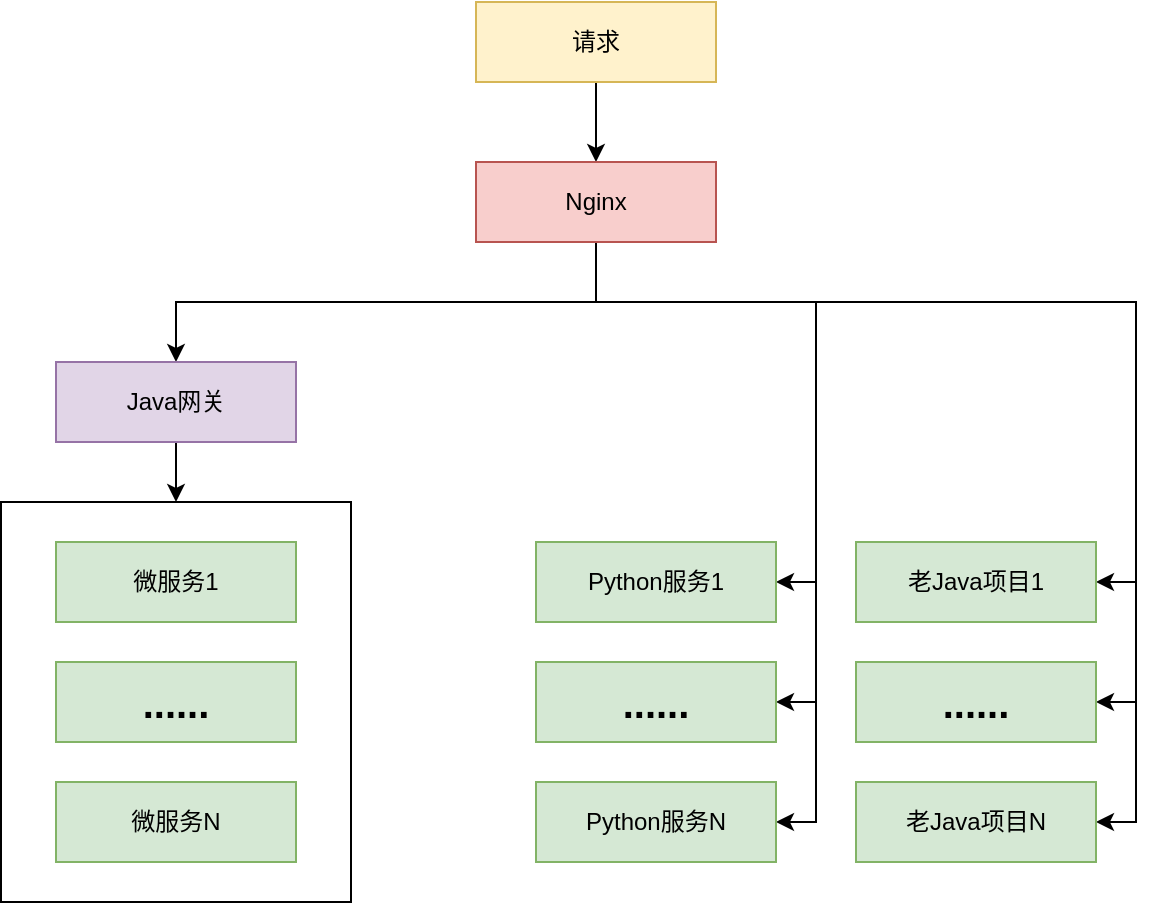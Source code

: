<mxfile version="21.6.8" type="github">
  <diagram name="第 1 页" id="Ox-66S4YQFCmOr5wddu6">
    <mxGraphModel dx="1434" dy="750" grid="1" gridSize="10" guides="1" tooltips="1" connect="1" arrows="1" fold="1" page="1" pageScale="1" pageWidth="827" pageHeight="1169" math="0" shadow="0">
      <root>
        <mxCell id="0" />
        <mxCell id="1" parent="0" />
        <mxCell id="JA2uaga9YC9C85M-7eiR-14" value="" style="rounded=0;whiteSpace=wrap;html=1;" vertex="1" parent="1">
          <mxGeometry x="132.5" y="400" width="175" height="200" as="geometry" />
        </mxCell>
        <mxCell id="JA2uaga9YC9C85M-7eiR-15" style="edgeStyle=orthogonalEdgeStyle;rounded=0;orthogonalLoop=1;jettySize=auto;html=1;exitX=0.5;exitY=1;exitDx=0;exitDy=0;" edge="1" parent="1" source="JA2uaga9YC9C85M-7eiR-2" target="JA2uaga9YC9C85M-7eiR-3">
          <mxGeometry relative="1" as="geometry" />
        </mxCell>
        <mxCell id="JA2uaga9YC9C85M-7eiR-2" value="请求" style="rounded=0;whiteSpace=wrap;html=1;fillColor=#fff2cc;strokeColor=#d6b656;" vertex="1" parent="1">
          <mxGeometry x="370" y="150" width="120" height="40" as="geometry" />
        </mxCell>
        <mxCell id="JA2uaga9YC9C85M-7eiR-16" style="edgeStyle=orthogonalEdgeStyle;rounded=0;orthogonalLoop=1;jettySize=auto;html=1;exitX=0.5;exitY=1;exitDx=0;exitDy=0;entryX=0.5;entryY=0;entryDx=0;entryDy=0;" edge="1" parent="1" source="JA2uaga9YC9C85M-7eiR-3" target="JA2uaga9YC9C85M-7eiR-4">
          <mxGeometry relative="1" as="geometry" />
        </mxCell>
        <mxCell id="JA2uaga9YC9C85M-7eiR-23" style="edgeStyle=orthogonalEdgeStyle;rounded=0;orthogonalLoop=1;jettySize=auto;html=1;exitX=0.5;exitY=1;exitDx=0;exitDy=0;entryX=1;entryY=0.5;entryDx=0;entryDy=0;" edge="1" parent="1" source="JA2uaga9YC9C85M-7eiR-3" target="JA2uaga9YC9C85M-7eiR-10">
          <mxGeometry relative="1" as="geometry">
            <Array as="points">
              <mxPoint x="430" y="300" />
              <mxPoint x="700" y="300" />
              <mxPoint x="700" y="440" />
            </Array>
          </mxGeometry>
        </mxCell>
        <mxCell id="JA2uaga9YC9C85M-7eiR-24" style="edgeStyle=orthogonalEdgeStyle;rounded=0;orthogonalLoop=1;jettySize=auto;html=1;exitX=0.5;exitY=1;exitDx=0;exitDy=0;entryX=1;entryY=0.5;entryDx=0;entryDy=0;" edge="1" parent="1" source="JA2uaga9YC9C85M-7eiR-3" target="JA2uaga9YC9C85M-7eiR-13">
          <mxGeometry relative="1" as="geometry">
            <Array as="points">
              <mxPoint x="430" y="300" />
              <mxPoint x="700" y="300" />
              <mxPoint x="700" y="500" />
            </Array>
          </mxGeometry>
        </mxCell>
        <mxCell id="JA2uaga9YC9C85M-7eiR-25" style="edgeStyle=orthogonalEdgeStyle;rounded=0;orthogonalLoop=1;jettySize=auto;html=1;exitX=0.5;exitY=1;exitDx=0;exitDy=0;entryX=1;entryY=0.5;entryDx=0;entryDy=0;" edge="1" parent="1" source="JA2uaga9YC9C85M-7eiR-3" target="JA2uaga9YC9C85M-7eiR-11">
          <mxGeometry relative="1" as="geometry">
            <Array as="points">
              <mxPoint x="430" y="300" />
              <mxPoint x="700" y="300" />
              <mxPoint x="700" y="560" />
            </Array>
          </mxGeometry>
        </mxCell>
        <mxCell id="JA2uaga9YC9C85M-7eiR-26" style="edgeStyle=orthogonalEdgeStyle;rounded=0;orthogonalLoop=1;jettySize=auto;html=1;exitX=0.5;exitY=1;exitDx=0;exitDy=0;entryX=1;entryY=0.5;entryDx=0;entryDy=0;" edge="1" parent="1" source="JA2uaga9YC9C85M-7eiR-3" target="JA2uaga9YC9C85M-7eiR-8">
          <mxGeometry relative="1" as="geometry">
            <Array as="points">
              <mxPoint x="430" y="300" />
              <mxPoint x="540" y="300" />
              <mxPoint x="540" y="440" />
            </Array>
          </mxGeometry>
        </mxCell>
        <mxCell id="JA2uaga9YC9C85M-7eiR-27" style="edgeStyle=orthogonalEdgeStyle;rounded=0;orthogonalLoop=1;jettySize=auto;html=1;exitX=0.5;exitY=1;exitDx=0;exitDy=0;entryX=1;entryY=0.5;entryDx=0;entryDy=0;" edge="1" parent="1" source="JA2uaga9YC9C85M-7eiR-3" target="JA2uaga9YC9C85M-7eiR-12">
          <mxGeometry relative="1" as="geometry">
            <Array as="points">
              <mxPoint x="430" y="300" />
              <mxPoint x="540" y="300" />
              <mxPoint x="540" y="500" />
            </Array>
          </mxGeometry>
        </mxCell>
        <mxCell id="JA2uaga9YC9C85M-7eiR-28" style="edgeStyle=orthogonalEdgeStyle;rounded=0;orthogonalLoop=1;jettySize=auto;html=1;exitX=0.5;exitY=1;exitDx=0;exitDy=0;entryX=1;entryY=0.5;entryDx=0;entryDy=0;" edge="1" parent="1" source="JA2uaga9YC9C85M-7eiR-3" target="JA2uaga9YC9C85M-7eiR-9">
          <mxGeometry relative="1" as="geometry">
            <Array as="points">
              <mxPoint x="430" y="300" />
              <mxPoint x="540" y="300" />
              <mxPoint x="540" y="560" />
            </Array>
          </mxGeometry>
        </mxCell>
        <mxCell id="JA2uaga9YC9C85M-7eiR-3" value="Nginx" style="rounded=0;whiteSpace=wrap;html=1;fillColor=#f8cecc;strokeColor=#b85450;" vertex="1" parent="1">
          <mxGeometry x="370" y="230" width="120" height="40" as="geometry" />
        </mxCell>
        <mxCell id="JA2uaga9YC9C85M-7eiR-17" style="edgeStyle=orthogonalEdgeStyle;rounded=0;orthogonalLoop=1;jettySize=auto;html=1;exitX=0.5;exitY=1;exitDx=0;exitDy=0;" edge="1" parent="1" source="JA2uaga9YC9C85M-7eiR-4" target="JA2uaga9YC9C85M-7eiR-14">
          <mxGeometry relative="1" as="geometry" />
        </mxCell>
        <mxCell id="JA2uaga9YC9C85M-7eiR-4" value="Java网关" style="rounded=0;whiteSpace=wrap;html=1;fillColor=#e1d5e7;strokeColor=#9673a6;" vertex="1" parent="1">
          <mxGeometry x="160" y="330" width="120" height="40" as="geometry" />
        </mxCell>
        <mxCell id="JA2uaga9YC9C85M-7eiR-5" value="微服务1" style="rounded=0;whiteSpace=wrap;html=1;fillColor=#d5e8d4;strokeColor=#82b366;" vertex="1" parent="1">
          <mxGeometry x="160" y="420" width="120" height="40" as="geometry" />
        </mxCell>
        <mxCell id="JA2uaga9YC9C85M-7eiR-6" value="微服务N" style="rounded=0;whiteSpace=wrap;html=1;fillColor=#d5e8d4;strokeColor=#82b366;" vertex="1" parent="1">
          <mxGeometry x="160" y="540" width="120" height="40" as="geometry" />
        </mxCell>
        <mxCell id="JA2uaga9YC9C85M-7eiR-7" value="&lt;font style=&quot;font-size: 20px;&quot;&gt;&lt;b&gt;......&lt;/b&gt;&lt;/font&gt;" style="rounded=0;whiteSpace=wrap;html=1;fillColor=#d5e8d4;strokeColor=#82b366;" vertex="1" parent="1">
          <mxGeometry x="160" y="480" width="120" height="40" as="geometry" />
        </mxCell>
        <mxCell id="JA2uaga9YC9C85M-7eiR-8" value="Python服务1" style="rounded=0;whiteSpace=wrap;html=1;fillColor=#d5e8d4;strokeColor=#82b366;" vertex="1" parent="1">
          <mxGeometry x="400" y="420" width="120" height="40" as="geometry" />
        </mxCell>
        <mxCell id="JA2uaga9YC9C85M-7eiR-9" value="Python服务N" style="rounded=0;whiteSpace=wrap;html=1;fillColor=#d5e8d4;strokeColor=#82b366;" vertex="1" parent="1">
          <mxGeometry x="400" y="540" width="120" height="40" as="geometry" />
        </mxCell>
        <mxCell id="JA2uaga9YC9C85M-7eiR-10" value="老Java项目1" style="rounded=0;whiteSpace=wrap;html=1;fillColor=#d5e8d4;strokeColor=#82b366;" vertex="1" parent="1">
          <mxGeometry x="560" y="420" width="120" height="40" as="geometry" />
        </mxCell>
        <mxCell id="JA2uaga9YC9C85M-7eiR-11" value="老Java项目N" style="rounded=0;whiteSpace=wrap;html=1;fillColor=#d5e8d4;strokeColor=#82b366;" vertex="1" parent="1">
          <mxGeometry x="560" y="540" width="120" height="40" as="geometry" />
        </mxCell>
        <mxCell id="JA2uaga9YC9C85M-7eiR-12" value="&lt;font style=&quot;font-size: 20px;&quot;&gt;&lt;b&gt;......&lt;/b&gt;&lt;/font&gt;" style="rounded=0;whiteSpace=wrap;html=1;fillColor=#d5e8d4;strokeColor=#82b366;" vertex="1" parent="1">
          <mxGeometry x="400" y="480" width="120" height="40" as="geometry" />
        </mxCell>
        <mxCell id="JA2uaga9YC9C85M-7eiR-13" value="&lt;font style=&quot;font-size: 20px;&quot;&gt;&lt;b&gt;......&lt;/b&gt;&lt;/font&gt;" style="rounded=0;whiteSpace=wrap;html=1;fillColor=#d5e8d4;strokeColor=#82b366;" vertex="1" parent="1">
          <mxGeometry x="560" y="480" width="120" height="40" as="geometry" />
        </mxCell>
      </root>
    </mxGraphModel>
  </diagram>
</mxfile>
